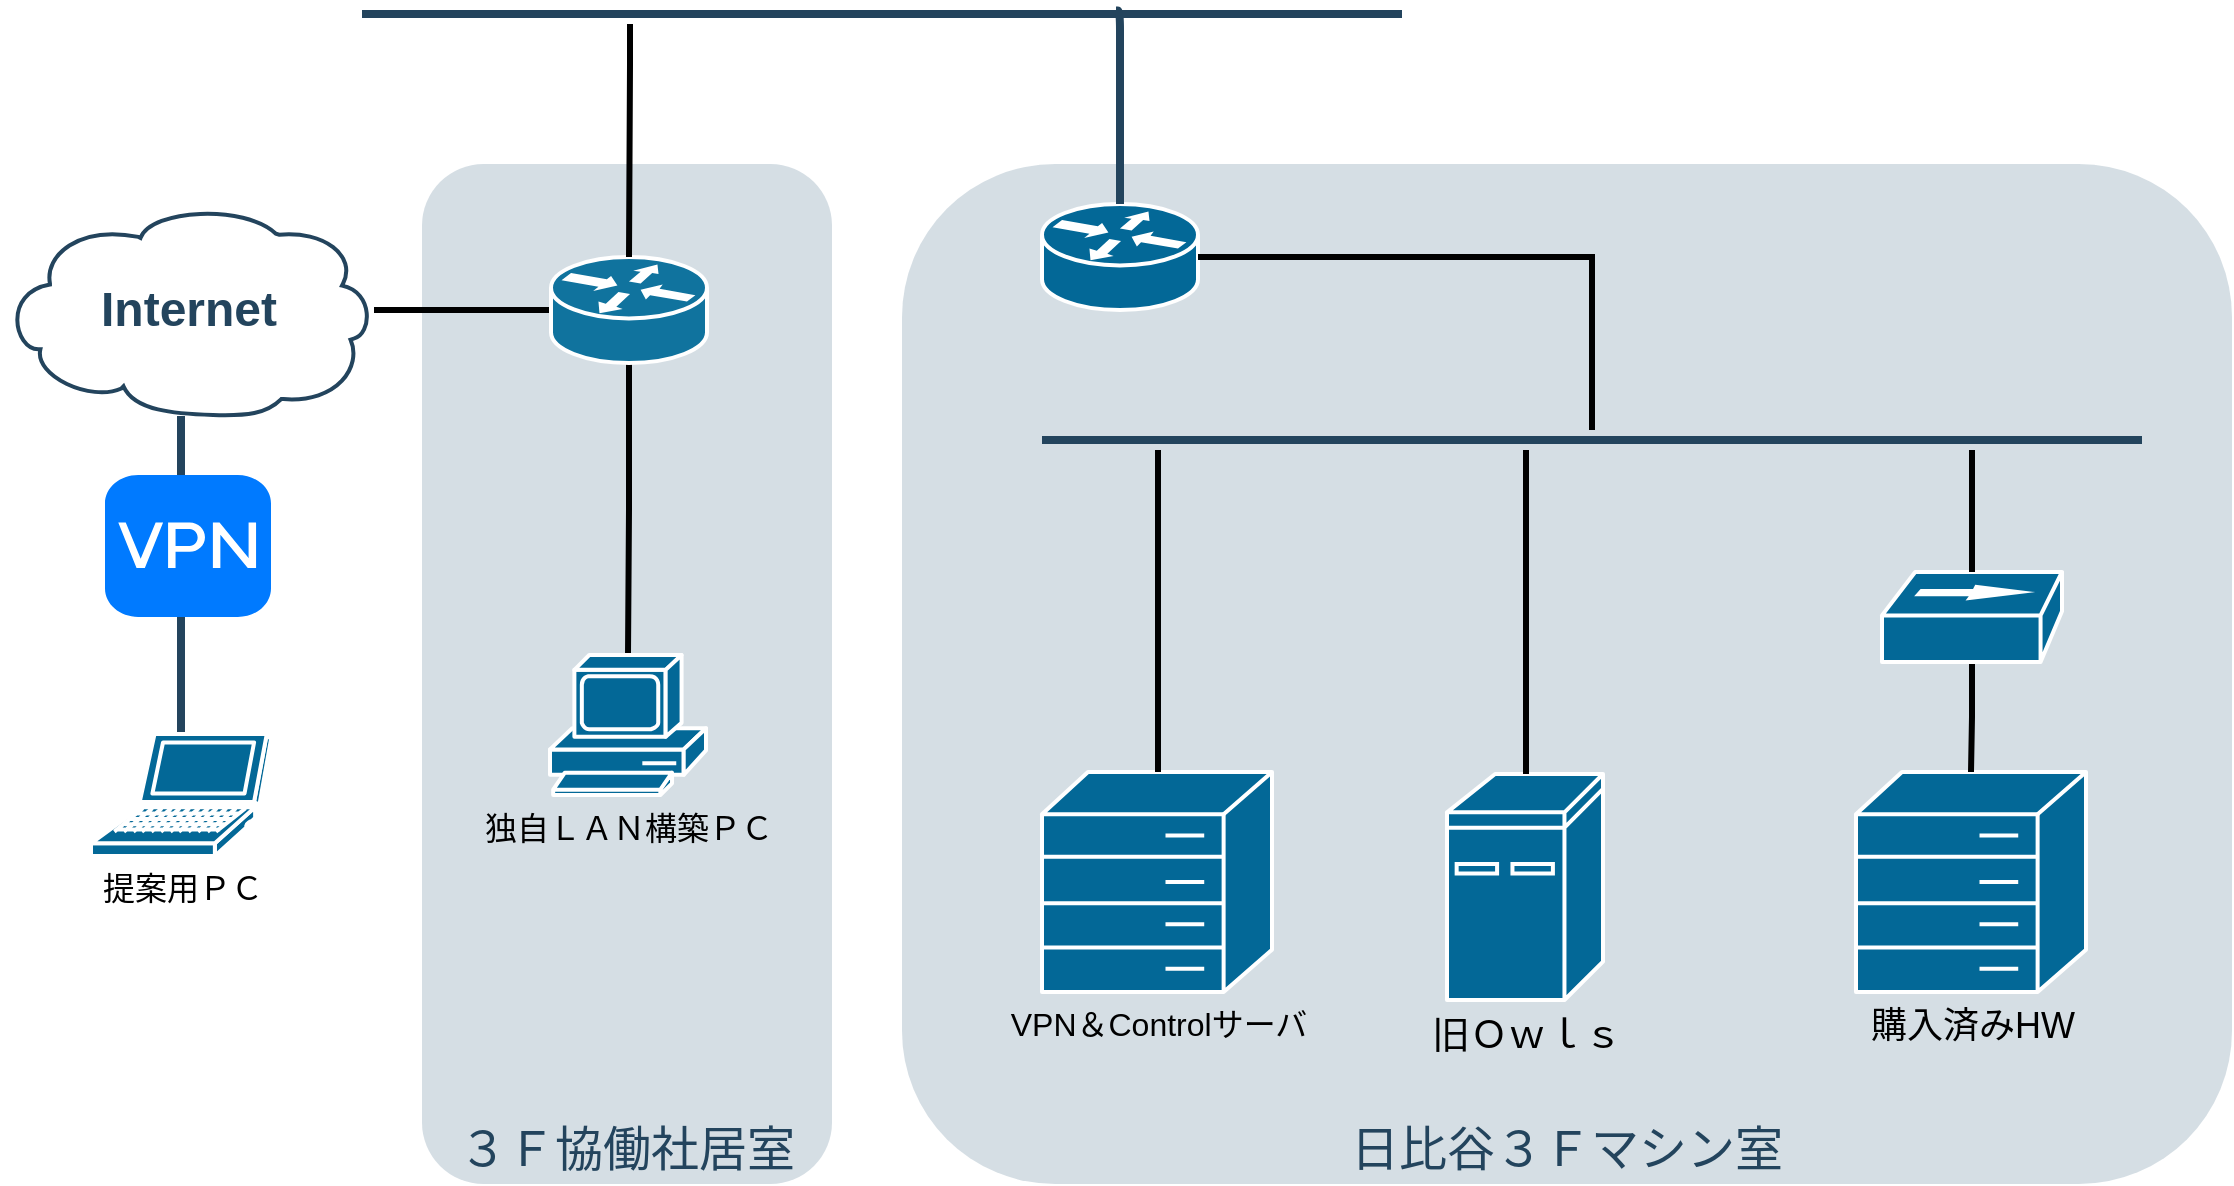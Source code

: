 <mxfile type="github" version="10.7.7"><diagram id="6a731a19-8d31-9384-78a2-239565b7b9f0" name="Page-1"><mxGraphModel grid="1" dx="1394" dy="771" gridSize="10" guides="1" tooltips="1" connect="1" arrows="1" fold="1" page="1" pageScale="1" pageWidth="827" pageHeight="1169" math="0" shadow="0" background="#ffffff"><root><mxCell id="0" /><mxCell id="1" parent="0" /><mxCell value="３Ｆ協働社居室" id="dqqyCHt2Pmd1OVotQib7-2281" parent="1" vertex="1" style="rounded=1;whiteSpace=wrap;html=1;strokeColor=none;fillColor=#BAC8D3;fontSize=24;fontColor=#23445D;align=center;opacity=60;verticalAlign=bottom;"><mxGeometry as="geometry" height="510" width="205" y="380" x="710" /></mxCell><mxCell value="日比谷３Ｆマシン室" id="2094" parent="1" vertex="1" style="rounded=1;whiteSpace=wrap;html=1;strokeColor=none;fillColor=#BAC8D3;fontSize=24;fontColor=#23445D;align=center;opacity=60;verticalAlign=bottom;"><mxGeometry as="geometry" height="510" width="665" y="380" x="950" /></mxCell><mxCell id="dqqyCHt2Pmd1OVotQib7-2283" parent="1" style="edgeStyle=orthogonalEdgeStyle;rounded=0;jumpSize=7;orthogonalLoop=1;jettySize=auto;html=1;strokeWidth=3;fontSize=16;endArrow=none;endFill=0;" edge="1" target="2138" source="2109"><mxGeometry as="geometry" relative="1" /></mxCell><mxCell value="Internet" id="2109" parent="1" vertex="1" style="shape=mxgraph.cisco.storage.cloud;html=1;dashed=0;strokeColor=#23445D;fillColor=#ffffff;strokeWidth=2;fontFamily=Helvetica;fontSize=24;fontColor=#23445D;align=center;fontStyle=1"><mxGeometry as="geometry" height="106" width="186" y="400" x="500" /></mxCell><mxCell id="dqqyCHt2Pmd1OVotQib7-2285" parent="1" style="edgeStyle=orthogonalEdgeStyle;rounded=0;jumpSize=7;orthogonalLoop=1;jettySize=auto;html=1;strokeWidth=3;fontSize=16;endArrow=none;endFill=0;" edge="1" target="dqqyCHt2Pmd1OVotQib7-2284" source="2138"><mxGeometry as="geometry" relative="1" /></mxCell><mxCell value="" id="2138" parent="1" vertex="1" style="shape=mxgraph.cisco.routers.router;html=1;dashed=0;fillColor=#10739E;strokeColor=#ffffff;strokeWidth=2;verticalLabelPosition=bottom;verticalAlign=top;fontFamily=Helvetica;fontSize=36;fontColor=#FFB366"><mxGeometry as="geometry" height="53" width="78" y="426.5" x="774.5" /></mxCell><mxCell id="bTwFPZRCR26aWurzcU0P-2179" parent="1" style="edgeStyle=orthogonalEdgeStyle;rounded=0;jumpSize=7;orthogonalLoop=1;jettySize=auto;html=1;entryX=0.5;entryY=0;entryDx=0;entryDy=0;entryPerimeter=0;endArrow=none;endFill=0;strokeWidth=3;fontSize=16;" edge="1" target="2138" source="2154"><mxGeometry as="geometry" relative="1"><Array as="points"><mxPoint y="330" x="814" /><mxPoint y="330" x="814" /></Array></mxGeometry></mxCell><mxCell value="" id="2154" parent="1" vertex="1" style="line;html=1;strokeColor=#23445D;"><mxGeometry as="geometry" height="10" width="520" y="300" x="680" /></mxCell><mxCell value="" id="2161" parent="1" style="edgeStyle=elbowEdgeStyle;elbow=horizontal;endArrow=none;html=1;strokeColor=#23445D;endFill=0;strokeWidth=4;rounded=1;" edge="1" target="2109" source="dqqyCHt2Pmd1OVotQib7-2258"><mxGeometry as="geometry" height="100" width="100" relative="1"><mxPoint as="sourcePoint" y="121.5" x="341" /><mxPoint as="targetPoint" y="121.5" x="734" /></mxGeometry></mxCell><mxCell value="&lt;font style=&quot;font-size: 18px&quot;&gt;購入済みHW&lt;/font&gt;" id="dqqyCHt2Pmd1OVotQib7-2257" parent="1" vertex="1" style="shape=mxgraph.cisco.misc.hp_mini;html=1;pointerEvents=1;dashed=0;fillColor=#036897;strokeColor=#ffffff;strokeWidth=2;verticalLabelPosition=bottom;verticalAlign=top;align=center;outlineConnect=0;"><mxGeometry as="geometry" height="110" width="115" y="684" x="1427" /></mxCell><mxCell value="提案用ＰＣ" id="dqqyCHt2Pmd1OVotQib7-2258" parent="1" vertex="1" style="shape=mxgraph.cisco.computers_and_peripherals.laptop;html=1;pointerEvents=1;dashed=0;fillColor=#036897;strokeColor=#ffffff;strokeWidth=2;verticalLabelPosition=bottom;verticalAlign=top;align=center;outlineConnect=0;fontSize=16;"><mxGeometry as="geometry" height="61" width="90" y="665" x="544.5" /></mxCell><mxCell value="" id="dqqyCHt2Pmd1OVotQib7-2260" parent="1" vertex="1" style="html=1;strokeWidth=1;shadow=0;dashed=0;shape=mxgraph.ios7.misc.vpn;fillColor=#007AFF;strokeColor=none;buttonText=;strokeColor2=#222222;fontColor=#222222;fontSize=8;verticalLabelPosition=bottom;verticalAlign=top;align=center;"><mxGeometry as="geometry" height="71" width="83" y="535.5" x="551.5" /></mxCell><mxCell value="VPN＆Controlサーバ" id="dqqyCHt2Pmd1OVotQib7-2262" parent="1" vertex="1" style="shape=mxgraph.cisco.misc.hp_mini;html=1;pointerEvents=1;dashed=0;fillColor=#036897;strokeColor=#ffffff;strokeWidth=2;verticalLabelPosition=bottom;verticalAlign=top;align=center;outlineConnect=0;fontSize=16;"><mxGeometry as="geometry" height="110" width="115" y="684" x="1020" /></mxCell><mxCell value="旧Ｏｗｌｓ" id="dqqyCHt2Pmd1OVotQib7-2264" parent="1" vertex="1" style="shape=mxgraph.cisco.computers_and_peripherals.ibm_mini_as400;html=1;pointerEvents=1;dashed=0;fillColor=#036897;strokeColor=#ffffff;strokeWidth=2;verticalLabelPosition=bottom;verticalAlign=top;align=center;outlineConnect=0;fontSize=19;"><mxGeometry as="geometry" height="113" width="78" y="685" x="1222.5" /></mxCell><mxCell id="dqqyCHt2Pmd1OVotQib7-2269" parent="1" style="edgeStyle=orthogonalEdgeStyle;rounded=0;orthogonalLoop=1;jettySize=auto;html=1;entryX=0.5;entryY=0;entryDx=0;entryDy=0;entryPerimeter=0;jumpSize=7;strokeWidth=3;endArrow=none;endFill=0;" edge="1" target="dqqyCHt2Pmd1OVotQib7-2257" source="dqqyCHt2Pmd1OVotQib7-2267"><mxGeometry as="geometry" relative="1" /></mxCell><mxCell value="" id="dqqyCHt2Pmd1OVotQib7-2267" parent="1" vertex="1" style="shape=mxgraph.cisco.hubs_and_gateways.100baset_hub;html=1;pointerEvents=1;dashed=0;fillColor=#036897;strokeColor=#ffffff;strokeWidth=2;verticalLabelPosition=bottom;verticalAlign=top;align=center;outlineConnect=0;"><mxGeometry as="geometry" height="45" width="90" y="584" x="1440" /></mxCell><mxCell value="" id="dqqyCHt2Pmd1OVotQib7-2271" parent="1" vertex="1" style="shape=mxgraph.cisco.routers.router;html=1;pointerEvents=1;dashed=0;fillColor=#036897;strokeColor=#ffffff;strokeWidth=2;verticalLabelPosition=bottom;verticalAlign=top;align=center;outlineConnect=0;"><mxGeometry as="geometry" height="53" width="78" y="400" x="1020" /></mxCell><mxCell id="dqqyCHt2Pmd1OVotQib7-2275" parent="1" style="edgeStyle=orthogonalEdgeStyle;rounded=0;orthogonalLoop=1;jettySize=auto;html=1;jumpSize=7;strokeWidth=3;endArrow=none;endFill=0;" edge="1" target="dqqyCHt2Pmd1OVotQib7-2264" source="dqqyCHt2Pmd1OVotQib7-2272"><mxGeometry as="geometry" relative="1"><Array as="points"><mxPoint y="550" x="1262" /><mxPoint y="550" x="1262" /></Array></mxGeometry></mxCell><mxCell id="dqqyCHt2Pmd1OVotQib7-2278" parent="1" style="edgeStyle=orthogonalEdgeStyle;rounded=0;jumpSize=7;orthogonalLoop=1;jettySize=auto;html=1;strokeWidth=3;fontSize=19;endArrow=none;endFill=0;" edge="1" target="dqqyCHt2Pmd1OVotQib7-2267" source="dqqyCHt2Pmd1OVotQib7-2272"><mxGeometry as="geometry" relative="1"><Array as="points"><mxPoint y="540" x="1485" /><mxPoint y="540" x="1485" /></Array></mxGeometry></mxCell><mxCell id="dqqyCHt2Pmd1OVotQib7-2279" parent="1" style="edgeStyle=orthogonalEdgeStyle;rounded=0;jumpSize=7;orthogonalLoop=1;jettySize=auto;html=1;strokeWidth=3;fontSize=19;endArrow=none;endFill=0;" edge="1" target="dqqyCHt2Pmd1OVotQib7-2262" source="dqqyCHt2Pmd1OVotQib7-2272"><mxGeometry as="geometry" relative="1"><Array as="points"><mxPoint y="580" x="1078" /><mxPoint y="580" x="1078" /></Array></mxGeometry></mxCell><mxCell id="dqqyCHt2Pmd1OVotQib7-2280" parent="1" style="edgeStyle=orthogonalEdgeStyle;rounded=0;jumpSize=7;orthogonalLoop=1;jettySize=auto;html=1;entryX=1;entryY=0.5;entryDx=0;entryDy=0;entryPerimeter=0;strokeWidth=3;fontSize=19;endArrow=none;endFill=0;" edge="1" target="dqqyCHt2Pmd1OVotQib7-2271" source="dqqyCHt2Pmd1OVotQib7-2272"><mxGeometry as="geometry" relative="1" /></mxCell><mxCell value="" id="dqqyCHt2Pmd1OVotQib7-2272" parent="1" vertex="1" style="line;html=1;strokeColor=#23445D;"><mxGeometry as="geometry" height="10" width="550" y="513" x="1020" /></mxCell><mxCell value="独自ＬＡＮ構築ＰＣ" id="dqqyCHt2Pmd1OVotQib7-2284" parent="1" vertex="1" style="shape=mxgraph.cisco.computers_and_peripherals.pc;html=1;pointerEvents=1;dashed=0;fillColor=#036897;strokeColor=#ffffff;strokeWidth=2;verticalLabelPosition=bottom;verticalAlign=top;align=center;outlineConnect=0;fontSize=16;"><mxGeometry as="geometry" height="70" width="78" y="625.5" x="774" /></mxCell><mxCell value="" id="2179" parent="1" style="edgeStyle=elbowEdgeStyle;elbow=horizontal;endArrow=none;html=1;strokeColor=#23445D;endFill=0;strokeWidth=4;rounded=1;entryX=0.5;entryY=0;entryDx=0;entryDy=0;entryPerimeter=0;exitX=0.725;exitY=0.329;exitDx=0;exitDy=0;exitPerimeter=0;" edge="1" target="dqqyCHt2Pmd1OVotQib7-2271" source="2154"><mxGeometry as="geometry" height="100" width="100" relative="1"><mxPoint as="sourcePoint" y="345" x="1272" /><mxPoint as="targetPoint" y="370.0" x="1271.857" /><Array as="points"><mxPoint y="390" x="1059" /></Array></mxGeometry></mxCell></root></mxGraphModel></diagram></mxfile>